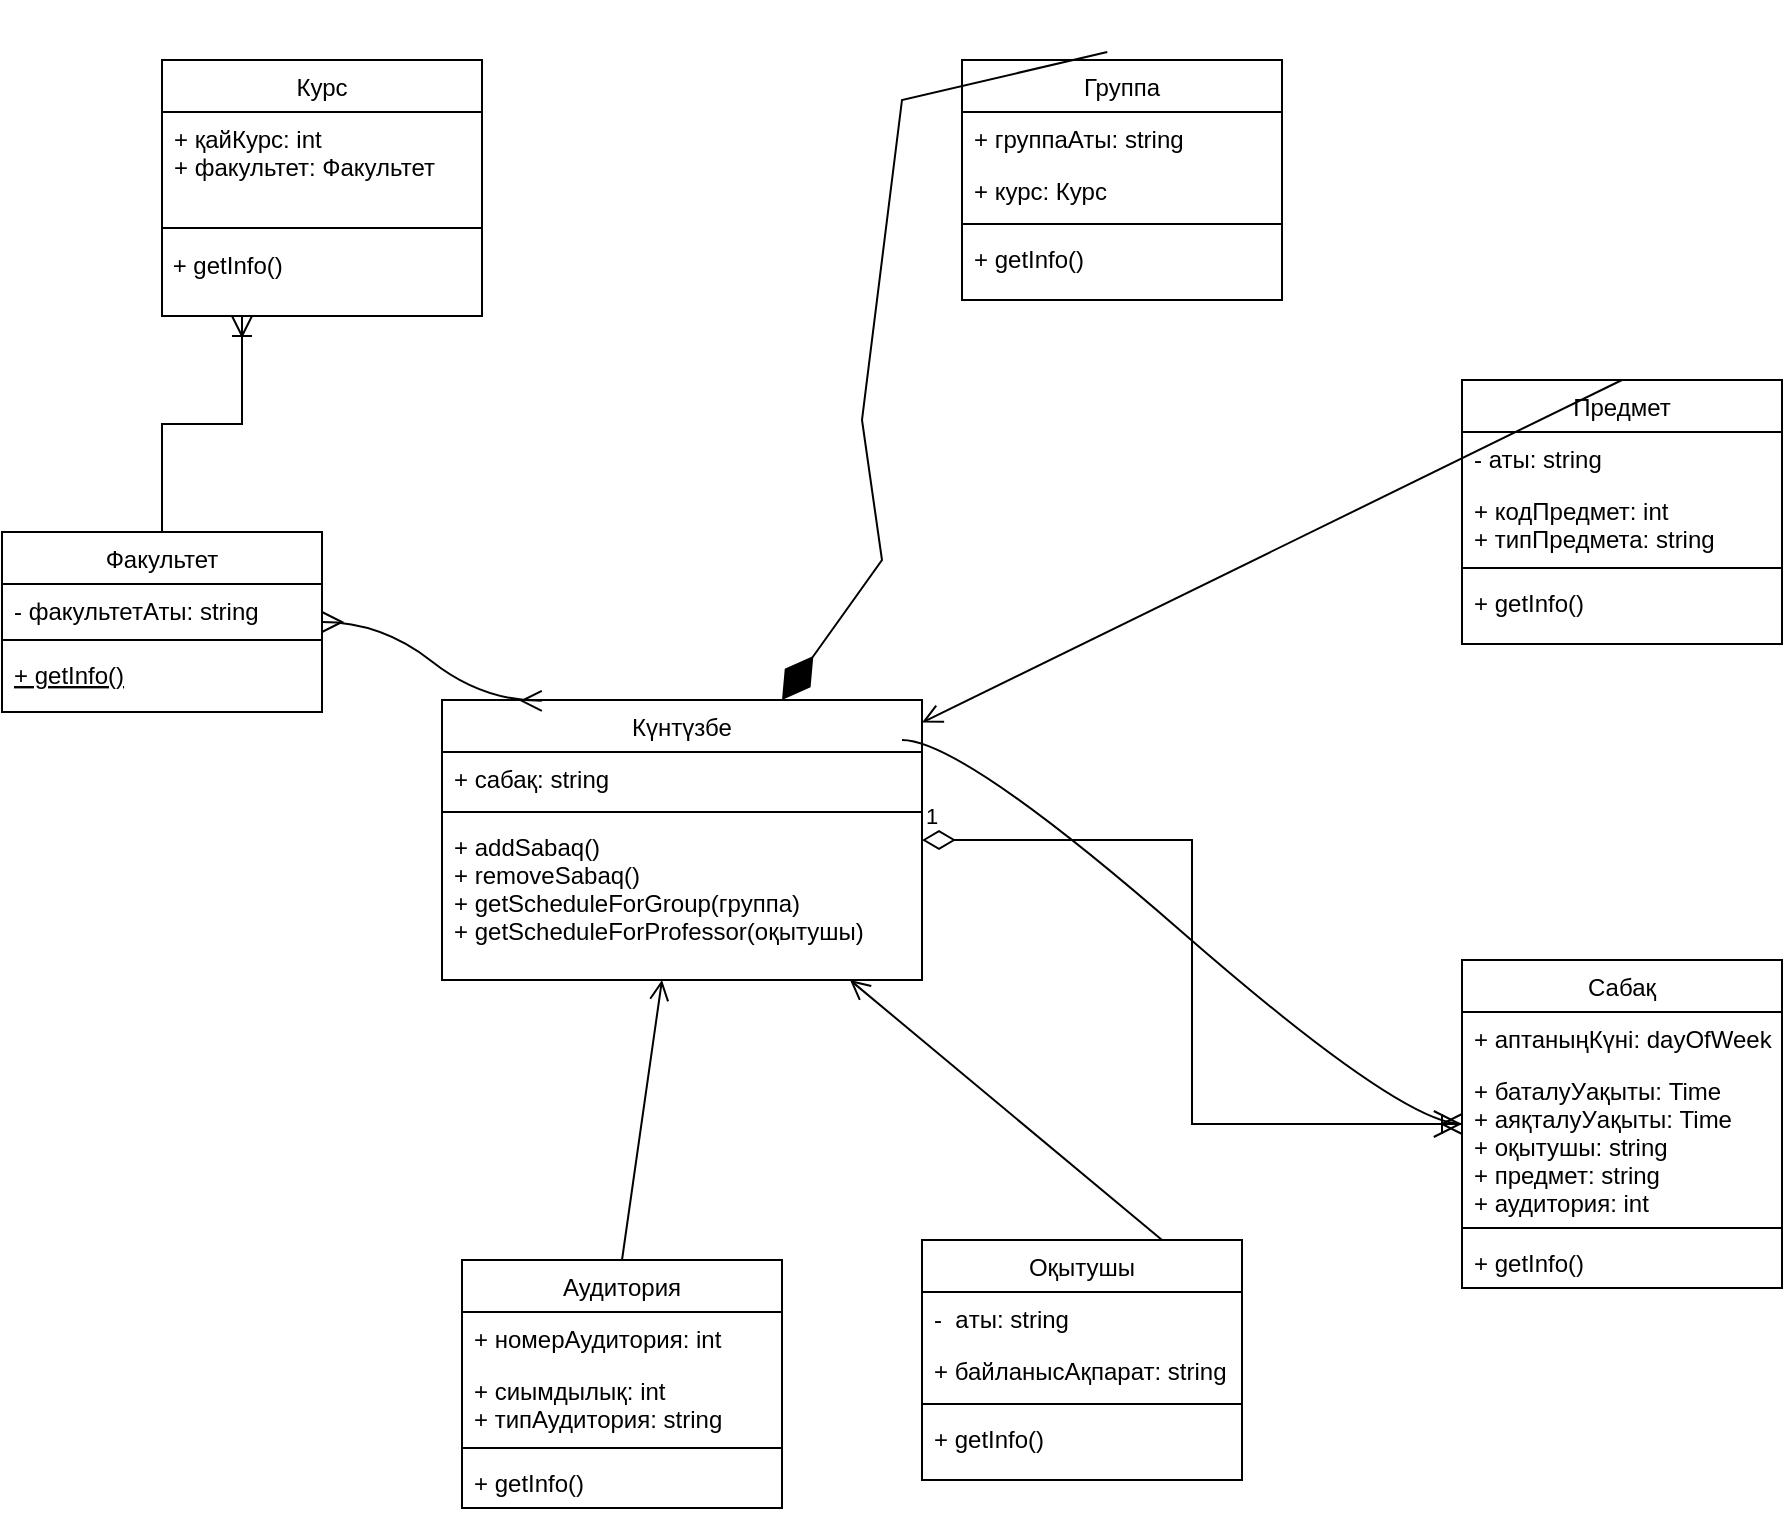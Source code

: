 <mxfile version="22.0.6" type="device" pages="4">
  <diagram id="C5RBs43oDa-KdzZeNtuy" name="Page-1">
    <mxGraphModel dx="1336" dy="2005" grid="1" gridSize="10" guides="1" tooltips="1" connect="1" arrows="1" fold="1" page="1" pageScale="1" pageWidth="827" pageHeight="1169" math="0" shadow="0">
      <root>
        <mxCell id="WIyWlLk6GJQsqaUBKTNV-0" />
        <mxCell id="WIyWlLk6GJQsqaUBKTNV-1" parent="WIyWlLk6GJQsqaUBKTNV-0" />
        <mxCell id="zkfFHV4jXpPFQw0GAbJ--6" value="Факультет" style="swimlane;fontStyle=0;align=center;verticalAlign=top;childLayout=stackLayout;horizontal=1;startSize=26;horizontalStack=0;resizeParent=1;resizeLast=0;collapsible=1;marginBottom=0;rounded=0;shadow=0;strokeWidth=1;" parent="WIyWlLk6GJQsqaUBKTNV-1" vertex="1">
          <mxGeometry x="730" y="-754" width="160" height="90" as="geometry">
            <mxRectangle x="130" y="380" width="160" height="26" as="alternateBounds" />
          </mxGeometry>
        </mxCell>
        <mxCell id="zkfFHV4jXpPFQw0GAbJ--7" value="- факультетАты: string" style="text;align=left;verticalAlign=top;spacingLeft=4;spacingRight=4;overflow=hidden;rotatable=0;points=[[0,0.5],[1,0.5]];portConstraint=eastwest;" parent="zkfFHV4jXpPFQw0GAbJ--6" vertex="1">
          <mxGeometry y="26" width="160" height="24" as="geometry" />
        </mxCell>
        <mxCell id="zkfFHV4jXpPFQw0GAbJ--9" value="" style="line;html=1;strokeWidth=1;align=left;verticalAlign=middle;spacingTop=-1;spacingLeft=3;spacingRight=3;rotatable=0;labelPosition=right;points=[];portConstraint=eastwest;" parent="zkfFHV4jXpPFQw0GAbJ--6" vertex="1">
          <mxGeometry y="50" width="160" height="8" as="geometry" />
        </mxCell>
        <mxCell id="zkfFHV4jXpPFQw0GAbJ--10" value="+ getInfo()" style="text;align=left;verticalAlign=top;spacingLeft=4;spacingRight=4;overflow=hidden;rotatable=0;points=[[0,0.5],[1,0.5]];portConstraint=eastwest;fontStyle=4" parent="zkfFHV4jXpPFQw0GAbJ--6" vertex="1">
          <mxGeometry y="58" width="160" height="26" as="geometry" />
        </mxCell>
        <mxCell id="zkfFHV4jXpPFQw0GAbJ--17" value="Группа" style="swimlane;fontStyle=0;align=center;verticalAlign=top;childLayout=stackLayout;horizontal=1;startSize=26;horizontalStack=0;resizeParent=1;resizeLast=0;collapsible=1;marginBottom=0;rounded=0;shadow=0;strokeWidth=1;" parent="WIyWlLk6GJQsqaUBKTNV-1" vertex="1">
          <mxGeometry x="1210" y="-990" width="160" height="120" as="geometry">
            <mxRectangle x="550" y="140" width="160" height="26" as="alternateBounds" />
          </mxGeometry>
        </mxCell>
        <mxCell id="zkfFHV4jXpPFQw0GAbJ--18" value="+ группаАты: string" style="text;align=left;verticalAlign=top;spacingLeft=4;spacingRight=4;overflow=hidden;rotatable=0;points=[[0,0.5],[1,0.5]];portConstraint=eastwest;" parent="zkfFHV4jXpPFQw0GAbJ--17" vertex="1">
          <mxGeometry y="26" width="160" height="26" as="geometry" />
        </mxCell>
        <mxCell id="zkfFHV4jXpPFQw0GAbJ--19" value="+ курс: Курс" style="text;align=left;verticalAlign=top;spacingLeft=4;spacingRight=4;overflow=hidden;rotatable=0;points=[[0,0.5],[1,0.5]];portConstraint=eastwest;rounded=0;shadow=0;html=0;" parent="zkfFHV4jXpPFQw0GAbJ--17" vertex="1">
          <mxGeometry y="52" width="160" height="26" as="geometry" />
        </mxCell>
        <mxCell id="zkfFHV4jXpPFQw0GAbJ--23" value="" style="line;html=1;strokeWidth=1;align=left;verticalAlign=middle;spacingTop=-1;spacingLeft=3;spacingRight=3;rotatable=0;labelPosition=right;points=[];portConstraint=eastwest;" parent="zkfFHV4jXpPFQw0GAbJ--17" vertex="1">
          <mxGeometry y="78" width="160" height="8" as="geometry" />
        </mxCell>
        <mxCell id="zkfFHV4jXpPFQw0GAbJ--24" value="+ getInfo()" style="text;align=left;verticalAlign=top;spacingLeft=4;spacingRight=4;overflow=hidden;rotatable=0;points=[[0,0.5],[1,0.5]];portConstraint=eastwest;" parent="zkfFHV4jXpPFQw0GAbJ--17" vertex="1">
          <mxGeometry y="86" width="160" height="26" as="geometry" />
        </mxCell>
        <mxCell id="zkfFHV4jXpPFQw0GAbJ--13" value="Курс" style="swimlane;fontStyle=0;align=center;verticalAlign=top;childLayout=stackLayout;horizontal=1;startSize=26;horizontalStack=0;resizeParent=1;resizeLast=0;collapsible=1;marginBottom=0;rounded=0;shadow=0;strokeWidth=1;" parent="WIyWlLk6GJQsqaUBKTNV-1" vertex="1">
          <mxGeometry x="810" y="-990" width="160" height="128" as="geometry">
            <mxRectangle x="340" y="380" width="170" height="26" as="alternateBounds" />
          </mxGeometry>
        </mxCell>
        <mxCell id="zkfFHV4jXpPFQw0GAbJ--14" value="+ қайКурс: int&#xa;+ факультет: Факультет" style="text;align=left;verticalAlign=top;spacingLeft=4;spacingRight=4;overflow=hidden;rotatable=0;points=[[0,0.5],[1,0.5]];portConstraint=eastwest;" parent="zkfFHV4jXpPFQw0GAbJ--13" vertex="1">
          <mxGeometry y="26" width="160" height="54" as="geometry" />
        </mxCell>
        <mxCell id="zkfFHV4jXpPFQw0GAbJ--15" value="" style="line;html=1;strokeWidth=1;align=left;verticalAlign=middle;spacingTop=-1;spacingLeft=3;spacingRight=3;rotatable=0;labelPosition=right;points=[];portConstraint=eastwest;" parent="zkfFHV4jXpPFQw0GAbJ--13" vertex="1">
          <mxGeometry y="80" width="160" height="8" as="geometry" />
        </mxCell>
        <mxCell id="Zcjb1IEpvq5azSqW7EjE-2" value="&amp;nbsp;+ getInfo()" style="text;html=1;align=left;verticalAlign=middle;resizable=0;points=[];autosize=1;strokeColor=none;fillColor=none;" parent="zkfFHV4jXpPFQw0GAbJ--13" vertex="1">
          <mxGeometry y="88" width="160" height="30" as="geometry" />
        </mxCell>
        <mxCell id="Zcjb1IEpvq5azSqW7EjE-4" value="Оқытушы" style="swimlane;fontStyle=0;align=center;verticalAlign=top;childLayout=stackLayout;horizontal=1;startSize=26;horizontalStack=0;resizeParent=1;resizeLast=0;collapsible=1;marginBottom=0;rounded=0;shadow=0;strokeWidth=1;" parent="WIyWlLk6GJQsqaUBKTNV-1" vertex="1">
          <mxGeometry x="1190" y="-400" width="160" height="120" as="geometry">
            <mxRectangle x="550" y="140" width="160" height="26" as="alternateBounds" />
          </mxGeometry>
        </mxCell>
        <mxCell id="Zcjb1IEpvq5azSqW7EjE-5" value="-  aты: string" style="text;align=left;verticalAlign=top;spacingLeft=4;spacingRight=4;overflow=hidden;rotatable=0;points=[[0,0.5],[1,0.5]];portConstraint=eastwest;" parent="Zcjb1IEpvq5azSqW7EjE-4" vertex="1">
          <mxGeometry y="26" width="160" height="26" as="geometry" />
        </mxCell>
        <mxCell id="Zcjb1IEpvq5azSqW7EjE-6" value="+ байланысАқпарат: string" style="text;align=left;verticalAlign=top;spacingLeft=4;spacingRight=4;overflow=hidden;rotatable=0;points=[[0,0.5],[1,0.5]];portConstraint=eastwest;rounded=0;shadow=0;html=0;" parent="Zcjb1IEpvq5azSqW7EjE-4" vertex="1">
          <mxGeometry y="52" width="160" height="26" as="geometry" />
        </mxCell>
        <mxCell id="Zcjb1IEpvq5azSqW7EjE-7" value="" style="line;html=1;strokeWidth=1;align=left;verticalAlign=middle;spacingTop=-1;spacingLeft=3;spacingRight=3;rotatable=0;labelPosition=right;points=[];portConstraint=eastwest;" parent="Zcjb1IEpvq5azSqW7EjE-4" vertex="1">
          <mxGeometry y="78" width="160" height="8" as="geometry" />
        </mxCell>
        <mxCell id="Zcjb1IEpvq5azSqW7EjE-8" value="+ getInfo()" style="text;align=left;verticalAlign=top;spacingLeft=4;spacingRight=4;overflow=hidden;rotatable=0;points=[[0,0.5],[1,0.5]];portConstraint=eastwest;" parent="Zcjb1IEpvq5azSqW7EjE-4" vertex="1">
          <mxGeometry y="86" width="160" height="26" as="geometry" />
        </mxCell>
        <mxCell id="Zcjb1IEpvq5azSqW7EjE-9" value="Предмет" style="swimlane;fontStyle=0;align=center;verticalAlign=top;childLayout=stackLayout;horizontal=1;startSize=26;horizontalStack=0;resizeParent=1;resizeLast=0;collapsible=1;marginBottom=0;rounded=0;shadow=0;strokeWidth=1;" parent="WIyWlLk6GJQsqaUBKTNV-1" vertex="1">
          <mxGeometry x="1460" y="-830" width="160" height="132" as="geometry">
            <mxRectangle x="550" y="140" width="160" height="26" as="alternateBounds" />
          </mxGeometry>
        </mxCell>
        <mxCell id="Zcjb1IEpvq5azSqW7EjE-10" value="- аты: string" style="text;align=left;verticalAlign=top;spacingLeft=4;spacingRight=4;overflow=hidden;rotatable=0;points=[[0,0.5],[1,0.5]];portConstraint=eastwest;" parent="Zcjb1IEpvq5azSqW7EjE-9" vertex="1">
          <mxGeometry y="26" width="160" height="26" as="geometry" />
        </mxCell>
        <mxCell id="Zcjb1IEpvq5azSqW7EjE-11" value="+ кодПредмет: int&#xa;+ типПредмета: string" style="text;align=left;verticalAlign=top;spacingLeft=4;spacingRight=4;overflow=hidden;rotatable=0;points=[[0,0.5],[1,0.5]];portConstraint=eastwest;rounded=0;shadow=0;html=0;" parent="Zcjb1IEpvq5azSqW7EjE-9" vertex="1">
          <mxGeometry y="52" width="160" height="38" as="geometry" />
        </mxCell>
        <mxCell id="Zcjb1IEpvq5azSqW7EjE-12" value="" style="line;html=1;strokeWidth=1;align=left;verticalAlign=middle;spacingTop=-1;spacingLeft=3;spacingRight=3;rotatable=0;labelPosition=right;points=[];portConstraint=eastwest;" parent="Zcjb1IEpvq5azSqW7EjE-9" vertex="1">
          <mxGeometry y="90" width="160" height="8" as="geometry" />
        </mxCell>
        <mxCell id="Zcjb1IEpvq5azSqW7EjE-13" value="+ getInfo()" style="text;align=left;verticalAlign=top;spacingLeft=4;spacingRight=4;overflow=hidden;rotatable=0;points=[[0,0.5],[1,0.5]];portConstraint=eastwest;" parent="Zcjb1IEpvq5azSqW7EjE-9" vertex="1">
          <mxGeometry y="98" width="160" height="34" as="geometry" />
        </mxCell>
        <mxCell id="Zcjb1IEpvq5azSqW7EjE-14" value="Сабақ" style="swimlane;fontStyle=0;align=center;verticalAlign=top;childLayout=stackLayout;horizontal=1;startSize=26;horizontalStack=0;resizeParent=1;resizeLast=0;collapsible=1;marginBottom=0;rounded=0;shadow=0;strokeWidth=1;" parent="WIyWlLk6GJQsqaUBKTNV-1" vertex="1">
          <mxGeometry x="1460" y="-540" width="160" height="164" as="geometry">
            <mxRectangle x="550" y="140" width="160" height="26" as="alternateBounds" />
          </mxGeometry>
        </mxCell>
        <mxCell id="Zcjb1IEpvq5azSqW7EjE-15" value="+ аптаныңКүні: dayOfWeek" style="text;align=left;verticalAlign=top;spacingLeft=4;spacingRight=4;overflow=hidden;rotatable=0;points=[[0,0.5],[1,0.5]];portConstraint=eastwest;" parent="Zcjb1IEpvq5azSqW7EjE-14" vertex="1">
          <mxGeometry y="26" width="160" height="26" as="geometry" />
        </mxCell>
        <mxCell id="Zcjb1IEpvq5azSqW7EjE-16" value="+ баталуУақыты: Time&#xa;+ аяқталуУақыты: Time&#xa;+ оқытушы: string&#xa;+ предмет: string&#xa;+ аудитория: int" style="text;align=left;verticalAlign=top;spacingLeft=4;spacingRight=4;overflow=hidden;rotatable=0;points=[[0,0.5],[1,0.5]];portConstraint=eastwest;rounded=0;shadow=0;html=0;" parent="Zcjb1IEpvq5azSqW7EjE-14" vertex="1">
          <mxGeometry y="52" width="160" height="78" as="geometry" />
        </mxCell>
        <mxCell id="Zcjb1IEpvq5azSqW7EjE-17" value="" style="line;html=1;strokeWidth=1;align=left;verticalAlign=middle;spacingTop=-1;spacingLeft=3;spacingRight=3;rotatable=0;labelPosition=right;points=[];portConstraint=eastwest;" parent="Zcjb1IEpvq5azSqW7EjE-14" vertex="1">
          <mxGeometry y="130" width="160" height="8" as="geometry" />
        </mxCell>
        <mxCell id="Zcjb1IEpvq5azSqW7EjE-18" value="+ getInfo()" style="text;align=left;verticalAlign=top;spacingLeft=4;spacingRight=4;overflow=hidden;rotatable=0;points=[[0,0.5],[1,0.5]];portConstraint=eastwest;" parent="Zcjb1IEpvq5azSqW7EjE-14" vertex="1">
          <mxGeometry y="138" width="160" height="26" as="geometry" />
        </mxCell>
        <mxCell id="Zcjb1IEpvq5azSqW7EjE-19" value="Аудитория" style="swimlane;fontStyle=0;align=center;verticalAlign=top;childLayout=stackLayout;horizontal=1;startSize=26;horizontalStack=0;resizeParent=1;resizeLast=0;collapsible=1;marginBottom=0;rounded=0;shadow=0;strokeWidth=1;" parent="WIyWlLk6GJQsqaUBKTNV-1" vertex="1">
          <mxGeometry x="960" y="-390" width="160" height="124" as="geometry">
            <mxRectangle x="550" y="140" width="160" height="26" as="alternateBounds" />
          </mxGeometry>
        </mxCell>
        <mxCell id="Zcjb1IEpvq5azSqW7EjE-20" value="+ номерАудитория: int" style="text;align=left;verticalAlign=top;spacingLeft=4;spacingRight=4;overflow=hidden;rotatable=0;points=[[0,0.5],[1,0.5]];portConstraint=eastwest;" parent="Zcjb1IEpvq5azSqW7EjE-19" vertex="1">
          <mxGeometry y="26" width="160" height="26" as="geometry" />
        </mxCell>
        <mxCell id="Zcjb1IEpvq5azSqW7EjE-21" value="+ сиымдылық: int&#xa;+ типАудитория: string" style="text;align=left;verticalAlign=top;spacingLeft=4;spacingRight=4;overflow=hidden;rotatable=0;points=[[0,0.5],[1,0.5]];portConstraint=eastwest;rounded=0;shadow=0;html=0;" parent="Zcjb1IEpvq5azSqW7EjE-19" vertex="1">
          <mxGeometry y="52" width="160" height="38" as="geometry" />
        </mxCell>
        <mxCell id="Zcjb1IEpvq5azSqW7EjE-22" value="" style="line;html=1;strokeWidth=1;align=left;verticalAlign=middle;spacingTop=-1;spacingLeft=3;spacingRight=3;rotatable=0;labelPosition=right;points=[];portConstraint=eastwest;" parent="Zcjb1IEpvq5azSqW7EjE-19" vertex="1">
          <mxGeometry y="90" width="160" height="8" as="geometry" />
        </mxCell>
        <mxCell id="Zcjb1IEpvq5azSqW7EjE-23" value="+ getInfo()" style="text;align=left;verticalAlign=top;spacingLeft=4;spacingRight=4;overflow=hidden;rotatable=0;points=[[0,0.5],[1,0.5]];portConstraint=eastwest;" parent="Zcjb1IEpvq5azSqW7EjE-19" vertex="1">
          <mxGeometry y="98" width="160" height="26" as="geometry" />
        </mxCell>
        <mxCell id="Zcjb1IEpvq5azSqW7EjE-25" value="Күнтүзбе" style="swimlane;fontStyle=0;align=center;verticalAlign=top;childLayout=stackLayout;horizontal=1;startSize=26;horizontalStack=0;resizeParent=1;resizeLast=0;collapsible=1;marginBottom=0;rounded=0;shadow=0;strokeWidth=1;" parent="WIyWlLk6GJQsqaUBKTNV-1" vertex="1">
          <mxGeometry x="950" y="-670" width="240" height="140" as="geometry">
            <mxRectangle x="550" y="140" width="160" height="26" as="alternateBounds" />
          </mxGeometry>
        </mxCell>
        <mxCell id="Zcjb1IEpvq5azSqW7EjE-26" value="+ сабақ: string" style="text;align=left;verticalAlign=top;spacingLeft=4;spacingRight=4;overflow=hidden;rotatable=0;points=[[0,0.5],[1,0.5]];portConstraint=eastwest;" parent="Zcjb1IEpvq5azSqW7EjE-25" vertex="1">
          <mxGeometry y="26" width="240" height="26" as="geometry" />
        </mxCell>
        <mxCell id="Zcjb1IEpvq5azSqW7EjE-28" value="" style="line;html=1;strokeWidth=1;align=left;verticalAlign=middle;spacingTop=-1;spacingLeft=3;spacingRight=3;rotatable=0;labelPosition=right;points=[];portConstraint=eastwest;" parent="Zcjb1IEpvq5azSqW7EjE-25" vertex="1">
          <mxGeometry y="52" width="240" height="8" as="geometry" />
        </mxCell>
        <mxCell id="Zcjb1IEpvq5azSqW7EjE-29" value="+ addSabaq()&#xa;+ removeSabaq()&#xa;+ getScheduleForGroup(группа)&#xa;+ getScheduleForProfessor(оқытушы)" style="text;align=left;verticalAlign=top;spacingLeft=4;spacingRight=4;overflow=hidden;rotatable=0;points=[[0,0.5],[1,0.5]];portConstraint=eastwest;" parent="Zcjb1IEpvq5azSqW7EjE-25" vertex="1">
          <mxGeometry y="60" width="240" height="80" as="geometry" />
        </mxCell>
        <mxCell id="Zcjb1IEpvq5azSqW7EjE-37" value="" style="endArrow=diamondThin;endFill=1;endSize=24;html=1;rounded=0;exitX=0.454;exitY=-0.033;exitDx=0;exitDy=0;exitPerimeter=0;" parent="WIyWlLk6GJQsqaUBKTNV-1" source="zkfFHV4jXpPFQw0GAbJ--17" target="Zcjb1IEpvq5azSqW7EjE-25" edge="1">
          <mxGeometry width="160" relative="1" as="geometry">
            <mxPoint x="200" y="-300" as="sourcePoint" />
            <mxPoint x="1140" y="-670" as="targetPoint" />
            <Array as="points">
              <mxPoint x="1180" y="-970" />
              <mxPoint x="1160" y="-810" />
              <mxPoint x="1170" y="-740" />
            </Array>
          </mxGeometry>
        </mxCell>
        <mxCell id="Zcjb1IEpvq5azSqW7EjE-38" value="" style="endArrow=open;startArrow=none;endFill=0;startFill=0;endSize=8;html=1;verticalAlign=bottom;labelBackgroundColor=none;strokeWidth=1;rounded=0;exitX=0.5;exitY=0;exitDx=0;exitDy=0;" parent="WIyWlLk6GJQsqaUBKTNV-1" source="Zcjb1IEpvq5azSqW7EjE-9" target="Zcjb1IEpvq5azSqW7EjE-25" edge="1">
          <mxGeometry width="160" relative="1" as="geometry">
            <mxPoint x="240" y="-300" as="sourcePoint" />
            <mxPoint x="400" y="-300" as="targetPoint" />
          </mxGeometry>
        </mxCell>
        <mxCell id="Zcjb1IEpvq5azSqW7EjE-41" value="" style="endArrow=open;startArrow=none;endFill=0;startFill=0;endSize=8;html=1;verticalAlign=bottom;labelBackgroundColor=none;strokeWidth=1;rounded=0;exitX=0.75;exitY=0;exitDx=0;exitDy=0;" parent="WIyWlLk6GJQsqaUBKTNV-1" source="Zcjb1IEpvq5azSqW7EjE-4" target="Zcjb1IEpvq5azSqW7EjE-25" edge="1">
          <mxGeometry width="160" relative="1" as="geometry">
            <mxPoint x="750" y="-410" as="sourcePoint" />
            <mxPoint x="910" y="-410" as="targetPoint" />
          </mxGeometry>
        </mxCell>
        <mxCell id="Zcjb1IEpvq5azSqW7EjE-43" value="" style="endArrow=open;startArrow=none;endFill=0;startFill=0;endSize=8;html=1;verticalAlign=bottom;labelBackgroundColor=none;strokeWidth=1;rounded=0;exitX=0.5;exitY=0;exitDx=0;exitDy=0;" parent="WIyWlLk6GJQsqaUBKTNV-1" source="Zcjb1IEpvq5azSqW7EjE-19" target="Zcjb1IEpvq5azSqW7EjE-25" edge="1">
          <mxGeometry width="160" relative="1" as="geometry">
            <mxPoint x="520" y="-240" as="sourcePoint" />
            <mxPoint x="680" y="-240" as="targetPoint" />
          </mxGeometry>
        </mxCell>
        <mxCell id="Zcjb1IEpvq5azSqW7EjE-44" value="1" style="endArrow=open;html=1;endSize=12;startArrow=diamondThin;startSize=14;startFill=0;edgeStyle=orthogonalEdgeStyle;align=left;verticalAlign=bottom;rounded=0;" parent="WIyWlLk6GJQsqaUBKTNV-1" source="Zcjb1IEpvq5azSqW7EjE-25" target="Zcjb1IEpvq5azSqW7EjE-14" edge="1">
          <mxGeometry x="-1" y="3" relative="1" as="geometry">
            <mxPoint x="610" y="-300" as="sourcePoint" />
            <mxPoint x="770" y="-300" as="targetPoint" />
          </mxGeometry>
        </mxCell>
        <mxCell id="KO2WBuRvRPaHmvWx0vmr-32" value="" style="edgeStyle=entityRelationEdgeStyle;fontSize=12;html=1;endArrow=ERmany;startArrow=ERmany;rounded=0;startSize=8;endSize=8;curved=1;entryX=0.208;entryY=0.003;entryDx=0;entryDy=0;entryPerimeter=0;" edge="1" parent="WIyWlLk6GJQsqaUBKTNV-1" source="zkfFHV4jXpPFQw0GAbJ--6" target="Zcjb1IEpvq5azSqW7EjE-25">
          <mxGeometry width="100" height="100" relative="1" as="geometry">
            <mxPoint x="900" y="-580" as="sourcePoint" />
            <mxPoint x="1000" y="-680" as="targetPoint" />
            <Array as="points">
              <mxPoint x="990" y="-760" />
              <mxPoint x="980" y="-740" />
            </Array>
          </mxGeometry>
        </mxCell>
        <mxCell id="LlvPaRMhfQLNgJTP2mzq-1" value="" style="edgeStyle=orthogonalEdgeStyle;fontSize=12;html=1;endArrow=ERoneToMany;rounded=0;startSize=8;endSize=8;entryX=0.25;entryY=1;entryDx=0;entryDy=0;" edge="1" parent="WIyWlLk6GJQsqaUBKTNV-1" source="zkfFHV4jXpPFQw0GAbJ--6" target="zkfFHV4jXpPFQw0GAbJ--13">
          <mxGeometry width="100" height="100" relative="1" as="geometry">
            <mxPoint x="820" y="-762" as="sourcePoint" />
            <mxPoint x="920" y="-862" as="targetPoint" />
          </mxGeometry>
        </mxCell>
        <mxCell id="LlvPaRMhfQLNgJTP2mzq-2" style="edgeStyle=none;curved=1;rounded=0;orthogonalLoop=1;jettySize=auto;html=1;entryX=0.5;entryY=0;entryDx=0;entryDy=0;fontSize=12;startSize=8;endSize=8;" edge="1" parent="WIyWlLk6GJQsqaUBKTNV-1" source="zkfFHV4jXpPFQw0GAbJ--6" target="zkfFHV4jXpPFQw0GAbJ--6">
          <mxGeometry relative="1" as="geometry" />
        </mxCell>
        <mxCell id="LlvPaRMhfQLNgJTP2mzq-3" value="" style="edgeStyle=entityRelationEdgeStyle;fontSize=12;html=1;endArrow=ERoneToMany;rounded=0;startSize=8;endSize=8;curved=1;" edge="1" parent="WIyWlLk6GJQsqaUBKTNV-1" target="Zcjb1IEpvq5azSqW7EjE-14">
          <mxGeometry width="100" height="100" relative="1" as="geometry">
            <mxPoint x="1180" y="-650" as="sourcePoint" />
            <mxPoint x="1390" y="-740" as="targetPoint" />
          </mxGeometry>
        </mxCell>
      </root>
    </mxGraphModel>
  </diagram>
  <diagram id="y2z7YDWuzFzjpLpY2un9" name="Страница — 2">
    <mxGraphModel dx="1179" dy="738" grid="0" gridSize="10" guides="1" tooltips="1" connect="1" arrows="1" fold="1" page="0" pageScale="1" pageWidth="827" pageHeight="1169" math="0" shadow="0">
      <root>
        <mxCell id="0" />
        <mxCell id="1" parent="0" />
        <mxCell id="6OIiNHX5BKFDcytdzU2z-1" value="user" style="shape=umlActor;verticalLabelPosition=bottom;verticalAlign=top;html=1;outlineConnect=0;" vertex="1" parent="1">
          <mxGeometry x="250" y="17" width="30" height="60" as="geometry" />
        </mxCell>
        <mxCell id="6OIiNHX5BKFDcytdzU2z-2" value="Группа" style="shape=umlLifeline;perimeter=lifelinePerimeter;whiteSpace=wrap;html=1;container=1;dropTarget=0;collapsible=0;recursiveResize=0;outlineConnect=0;portConstraint=eastwest;newEdgeStyle={&quot;curved&quot;:0,&quot;rounded&quot;:0};" vertex="1" parent="1">
          <mxGeometry x="410" y="57" width="100" height="640" as="geometry" />
        </mxCell>
        <mxCell id="6OIiNHX5BKFDcytdzU2z-4" value="Таңдалған группамен күнтүзбе тағайындауға кірісу" style="html=1;verticalAlign=bottom;startArrow=none;endArrow=block;startSize=8;curved=0;rounded=0;startFill=0;" edge="1" parent="6OIiNHX5BKFDcytdzU2z-2" target="6OIiNHX5BKFDcytdzU2z-8">
          <mxGeometry relative="1" as="geometry">
            <mxPoint x="-140" y="155" as="sourcePoint" />
          </mxGeometry>
        </mxCell>
        <mxCell id="6OIiNHX5BKFDcytdzU2z-6" value="" style="shape=umlDestroy;whiteSpace=wrap;html=1;strokeWidth=3;targetShapes=umlLifeline;" vertex="1" parent="6OIiNHX5BKFDcytdzU2z-2">
          <mxGeometry x="35" y="610" width="30" height="30" as="geometry" />
        </mxCell>
        <mxCell id="6OIiNHX5BKFDcytdzU2z-7" value="" style="endArrow=none;dashed=1;html=1;rounded=0;" edge="1" parent="1" source="zb-nnVLui7GtdQKxjFu0-1">
          <mxGeometry width="50" height="50" relative="1" as="geometry">
            <mxPoint x="265" y="677" as="sourcePoint" />
            <mxPoint x="265" y="87" as="targetPoint" />
          </mxGeometry>
        </mxCell>
        <mxCell id="6OIiNHX5BKFDcytdzU2z-8" value="Күнтүзбе" style="shape=umlLifeline;perimeter=lifelinePerimeter;whiteSpace=wrap;html=1;container=1;dropTarget=0;collapsible=0;recursiveResize=0;outlineConnect=0;portConstraint=eastwest;newEdgeStyle={&quot;curved&quot;:0,&quot;rounded&quot;:0};size=30;" vertex="1" parent="1">
          <mxGeometry x="565" y="87" width="100" height="610" as="geometry" />
        </mxCell>
        <mxCell id="6OIiNHX5BKFDcytdzU2z-11" value="" style="shape=umlDestroy;whiteSpace=wrap;html=1;strokeWidth=3;targetShapes=umlLifeline;" vertex="1" parent="6OIiNHX5BKFDcytdzU2z-8">
          <mxGeometry x="35" y="580" width="30" height="30" as="geometry" />
        </mxCell>
        <mxCell id="6OIiNHX5BKFDcytdzU2z-12" value="Группа таңдайды расписания&lt;br&gt;&amp;nbsp;жасау үшін" style="html=1;verticalAlign=bottom;endArrow=block;curved=0;rounded=0;" edge="1" parent="1" target="6OIiNHX5BKFDcytdzU2z-2">
          <mxGeometry width="80" relative="1" as="geometry">
            <mxPoint x="270" y="167" as="sourcePoint" />
            <mxPoint x="350" y="167" as="targetPoint" />
          </mxGeometry>
        </mxCell>
        <mxCell id="6OIiNHX5BKFDcytdzU2z-19" value="Факультет" style="shape=umlLifeline;perimeter=lifelinePerimeter;whiteSpace=wrap;html=1;container=1;dropTarget=0;collapsible=0;recursiveResize=0;outlineConnect=0;portConstraint=eastwest;newEdgeStyle={&quot;curved&quot;:0,&quot;rounded&quot;:0};" vertex="1" parent="1">
          <mxGeometry x="710" y="114" width="100" height="583" as="geometry" />
        </mxCell>
        <mxCell id="6OIiNHX5BKFDcytdzU2z-22" value="" style="shape=umlDestroy;whiteSpace=wrap;html=1;strokeWidth=3;targetShapes=umlLifeline;" vertex="1" parent="6OIiNHX5BKFDcytdzU2z-19">
          <mxGeometry x="35" y="563" width="30" height="30" as="geometry" />
        </mxCell>
        <mxCell id="zb-nnVLui7GtdQKxjFu0-8" value="" style="html=1;points=[[0,0,0,0,5],[0,1,0,0,-5],[1,0,0,0,5],[1,1,0,0,-5]];perimeter=orthogonalPerimeter;outlineConnect=0;targetShapes=umlLifeline;portConstraint=eastwest;newEdgeStyle={&quot;curved&quot;:0,&quot;rounded&quot;:0};fontSize=16;" vertex="1" parent="6OIiNHX5BKFDcytdzU2z-19">
          <mxGeometry x="46" y="94" width="10" height="142" as="geometry" />
        </mxCell>
        <mxCell id="6OIiNHX5BKFDcytdzU2z-29" value="Курс" style="shape=umlLifeline;perimeter=lifelinePerimeter;whiteSpace=wrap;html=1;container=1;dropTarget=0;collapsible=0;recursiveResize=0;outlineConnect=0;portConstraint=eastwest;newEdgeStyle={&quot;curved&quot;:0,&quot;rounded&quot;:0};" vertex="1" parent="1">
          <mxGeometry x="849" y="147" width="100" height="555" as="geometry" />
        </mxCell>
        <mxCell id="6OIiNHX5BKFDcytdzU2z-30" value="" style="html=1;points=[[0,0,0,0,5],[0,1,0,0,-5],[1,0,0,0,5],[1,1,0,0,-5]];perimeter=orthogonalPerimeter;outlineConnect=0;targetShapes=umlLifeline;portConstraint=eastwest;newEdgeStyle={&quot;curved&quot;:0,&quot;rounded&quot;:0};" vertex="1" parent="6OIiNHX5BKFDcytdzU2z-29">
          <mxGeometry x="45" y="170" width="10" height="60" as="geometry" />
        </mxCell>
        <mxCell id="6OIiNHX5BKFDcytdzU2z-31" value="" style="shape=umlDestroy;whiteSpace=wrap;html=1;strokeWidth=3;targetShapes=umlLifeline;" vertex="1" parent="6OIiNHX5BKFDcytdzU2z-29">
          <mxGeometry x="35" y="525" width="30" height="30" as="geometry" />
        </mxCell>
        <mxCell id="6OIiNHX5BKFDcytdzU2z-44" value="" style="shape=umlDestroy;whiteSpace=wrap;html=1;strokeWidth=3;targetShapes=umlLifeline;" vertex="1" parent="1">
          <mxGeometry x="250" y="667" width="30" height="30" as="geometry" />
        </mxCell>
        <mxCell id="6OIiNHX5BKFDcytdzU2z-46" value="Предподаватель" style="shape=umlLifeline;perimeter=lifelinePerimeter;whiteSpace=wrap;html=1;container=1;dropTarget=0;collapsible=0;recursiveResize=0;outlineConnect=0;portConstraint=eastwest;newEdgeStyle={&quot;curved&quot;:0,&quot;rounded&quot;:0};" vertex="1" parent="1">
          <mxGeometry x="1004" y="141" width="100" height="568" as="geometry" />
        </mxCell>
        <mxCell id="6OIiNHX5BKFDcytdzU2z-47" value="" style="html=1;points=[[0,0,0,0,5],[0,1,0,0,-5],[1,0,0,0,5],[1,1,0,0,-5]];perimeter=orthogonalPerimeter;outlineConnect=0;targetShapes=umlLifeline;portConstraint=eastwest;newEdgeStyle={&quot;curved&quot;:0,&quot;rounded&quot;:0};" vertex="1" parent="6OIiNHX5BKFDcytdzU2z-46">
          <mxGeometry x="45" y="170" width="10" height="119" as="geometry" />
        </mxCell>
        <mxCell id="6OIiNHX5BKFDcytdzU2z-48" value="" style="shape=umlDestroy;whiteSpace=wrap;html=1;strokeWidth=3;targetShapes=umlLifeline;" vertex="1" parent="6OIiNHX5BKFDcytdzU2z-46">
          <mxGeometry x="37" y="538" width="30" height="30" as="geometry" />
        </mxCell>
        <mxCell id="6OIiNHX5BKFDcytdzU2z-50" value="" style="endArrow=classic;html=1;rounded=0;fontSize=12;startSize=8;endSize=8;curved=1;" edge="1" parent="1" target="zb-nnVLui7GtdQKxjFu0-8">
          <mxGeometry width="50" height="50" relative="1" as="geometry">
            <mxPoint x="616" y="248" as="sourcePoint" />
            <mxPoint x="761" y="248" as="targetPoint" />
            <Array as="points">
              <mxPoint x="672.5" y="248" />
            </Array>
          </mxGeometry>
        </mxCell>
        <mxCell id="6OIiNHX5BKFDcytdzU2z-51" value="&lt;font size=&quot;1&quot;&gt;Күнтүзбе таңдалған топқа &lt;br&gt;жататын&amp;nbsp;факультет &lt;br&gt;туралы ақпаратты сұрайды&lt;/font&gt;" style="text;html=1;align=center;verticalAlign=middle;resizable=0;points=[];autosize=1;strokeColor=none;fillColor=none;fontSize=16;" vertex="1" parent="1">
          <mxGeometry x="612" y="203" width="145" height="70" as="geometry" />
        </mxCell>
        <mxCell id="6OIiNHX5BKFDcytdzU2z-53" value="" style="endArrow=classic;html=1;rounded=0;fontSize=12;startSize=8;endSize=8;curved=1;" edge="1" parent="1" source="6OIiNHX5BKFDcytdzU2z-30" target="6OIiNHX5BKFDcytdzU2z-46">
          <mxGeometry width="50" height="50" relative="1" as="geometry">
            <mxPoint x="968" y="348" as="sourcePoint" />
            <mxPoint x="1018" y="298" as="targetPoint" />
          </mxGeometry>
        </mxCell>
        <mxCell id="6OIiNHX5BKFDcytdzU2z-54" value="&lt;font style=&quot;font-size: 10px;&quot;&gt;Курс осы топқа сабаққа &lt;br&gt;тағайындалған оқытушылардың &lt;br&gt;тізімін сұрайды.&lt;/font&gt;" style="text;html=1;align=center;verticalAlign=middle;resizable=0;points=[];autosize=1;strokeColor=none;fillColor=none;fontSize=16;" vertex="1" parent="1">
          <mxGeometry x="895" y="288" width="168" height="70" as="geometry" />
        </mxCell>
        <mxCell id="6OIiNHX5BKFDcytdzU2z-57" value="" style="endArrow=classic;html=1;rounded=0;fontSize=12;startSize=8;endSize=8;curved=1;" edge="1" parent="1" source="6OIiNHX5BKFDcytdzU2z-19" target="6OIiNHX5BKFDcytdzU2z-29">
          <mxGeometry width="50" height="50" relative="1" as="geometry">
            <mxPoint x="1071" y="348" as="sourcePoint" />
            <mxPoint x="1121" y="298" as="targetPoint" />
            <Array as="points">
              <mxPoint x="835" y="281" />
            </Array>
          </mxGeometry>
        </mxCell>
        <mxCell id="6OIiNHX5BKFDcytdzU2z-58" value="&lt;font style=&quot;font-size: 10px;&quot;&gt;Факультет таңдалған топқа&lt;br&gt;&amp;nbsp;қатысты Курс&lt;br&gt;&amp;nbsp;туралы ақпарат сұрайды.&lt;/font&gt;" style="text;html=1;align=center;verticalAlign=middle;resizable=0;points=[];autosize=1;strokeColor=none;fillColor=none;fontSize=16;" vertex="1" parent="1">
          <mxGeometry x="764" y="233" width="143" height="70" as="geometry" />
        </mxCell>
        <mxCell id="6OIiNHX5BKFDcytdzU2z-61" value="" style="endArrow=classic;html=1;rounded=0;fontSize=12;startSize=8;endSize=8;curved=1;" edge="1" parent="1" source="6OIiNHX5BKFDcytdzU2z-46" target="6OIiNHX5BKFDcytdzU2z-8">
          <mxGeometry width="50" height="50" relative="1" as="geometry">
            <mxPoint x="655" y="401" as="sourcePoint" />
            <mxPoint x="705" y="351" as="targetPoint" />
          </mxGeometry>
        </mxCell>
        <mxCell id="WlU1ra2HLkwbehb19JgR-1" value="&lt;font style=&quot;font-size: 13px;&quot;&gt;сабақ дайындау&lt;/font&gt;" style="text;html=1;align=center;verticalAlign=middle;resizable=0;points=[];autosize=1;strokeColor=none;fillColor=none;fontSize=16;" vertex="1" parent="1">
          <mxGeometry x="764" y="390" width="115" height="31" as="geometry" />
        </mxCell>
        <mxCell id="WlU1ra2HLkwbehb19JgR-2" value="" style="endArrow=classic;html=1;rounded=0;fontSize=12;startSize=8;endSize=8;curved=1;" edge="1" parent="1" source="6OIiNHX5BKFDcytdzU2z-8">
          <mxGeometry width="50" height="50" relative="1" as="geometry">
            <mxPoint x="610" y="390" as="sourcePoint" />
            <mxPoint x="265" y="499" as="targetPoint" />
          </mxGeometry>
        </mxCell>
        <mxCell id="WlU1ra2HLkwbehb19JgR-3" value="&lt;font style=&quot;font-size: 12px;&quot;&gt;Кесте құру туралы ескерту&lt;/font&gt;" style="text;html=1;align=center;verticalAlign=middle;resizable=0;points=[];autosize=1;strokeColor=none;fillColor=none;fontSize=16;" vertex="1" parent="1">
          <mxGeometry x="268" y="474" width="167" height="31" as="geometry" />
        </mxCell>
        <mxCell id="WlU1ra2HLkwbehb19JgR-5" value="Студент" style="shape=umlActor;verticalLabelPosition=bottom;verticalAlign=top;html=1;outlineConnect=0;" vertex="1" parent="1">
          <mxGeometry x="1201" y="124" width="30" height="60" as="geometry" />
        </mxCell>
        <mxCell id="WlU1ra2HLkwbehb19JgR-6" value="" style="endArrow=none;dashed=1;html=1;rounded=0;" edge="1" parent="1" source="WlU1ra2HLkwbehb19JgR-7">
          <mxGeometry width="50" height="50" relative="1" as="geometry">
            <mxPoint x="1215.62" y="755" as="sourcePoint" />
            <mxPoint x="1215.62" y="165" as="targetPoint" />
          </mxGeometry>
        </mxCell>
        <mxCell id="WlU1ra2HLkwbehb19JgR-7" value="" style="shape=umlDestroy;whiteSpace=wrap;html=1;strokeWidth=3;targetShapes=umlLifeline;" vertex="1" parent="1">
          <mxGeometry x="1198" y="670" width="30" height="30" as="geometry" />
        </mxCell>
        <mxCell id="WlU1ra2HLkwbehb19JgR-9" value="" style="endArrow=classic;html=1;rounded=0;fontSize=12;startSize=8;endSize=8;curved=1;" edge="1" parent="1" source="6OIiNHX5BKFDcytdzU2z-8">
          <mxGeometry width="50" height="50" relative="1" as="geometry">
            <mxPoint x="587" y="321" as="sourcePoint" />
            <mxPoint x="1214" y="561" as="targetPoint" />
          </mxGeometry>
        </mxCell>
        <mxCell id="WlU1ra2HLkwbehb19JgR-10" value="Студенке күнтүзбесін көрсету" style="text;html=1;align=center;verticalAlign=middle;resizable=0;points=[];autosize=1;strokeColor=none;fillColor=none;fontSize=16;" vertex="1" parent="1">
          <mxGeometry x="814" y="536" width="238" height="31" as="geometry" />
        </mxCell>
        <mxCell id="zb-nnVLui7GtdQKxjFu0-2" value="" style="endArrow=none;dashed=1;html=1;rounded=0;" edge="1" parent="1" target="zb-nnVLui7GtdQKxjFu0-1">
          <mxGeometry width="50" height="50" relative="1" as="geometry">
            <mxPoint x="265" y="677" as="sourcePoint" />
            <mxPoint x="265" y="87" as="targetPoint" />
          </mxGeometry>
        </mxCell>
        <mxCell id="zb-nnVLui7GtdQKxjFu0-1" value="" style="html=1;points=[[0,0,0,0,5],[0,1,0,0,-5],[1,0,0,0,5],[1,1,0,0,-5]];perimeter=orthogonalPerimeter;outlineConnect=0;targetShapes=umlLifeline;portConstraint=eastwest;newEdgeStyle={&quot;curved&quot;:0,&quot;rounded&quot;:0};" vertex="1" parent="1">
          <mxGeometry x="258" y="492" width="10" height="60" as="geometry" />
        </mxCell>
        <mxCell id="zb-nnVLui7GtdQKxjFu0-3" value="" style="endArrow=block;dashed=1;endFill=0;endSize=12;html=1;rounded=0;fontSize=12;curved=1;" edge="1" parent="1" target="6OIiNHX5BKFDcytdzU2z-8">
          <mxGeometry width="160" relative="1" as="geometry">
            <mxPoint x="271.5" y="546" as="sourcePoint" />
            <mxPoint x="431.5" y="546" as="targetPoint" />
          </mxGeometry>
        </mxCell>
        <mxCell id="zb-nnVLui7GtdQKxjFu0-4" value="кесте құрылды" style="text;html=1;align=center;verticalAlign=middle;resizable=0;points=[];autosize=1;strokeColor=none;fillColor=none;fontSize=16;" vertex="1" parent="1">
          <mxGeometry x="342" y="524" width="128" height="31" as="geometry" />
        </mxCell>
        <mxCell id="zb-nnVLui7GtdQKxjFu0-9" value="return" style="html=1;verticalAlign=bottom;endArrow=open;dashed=1;endSize=8;curved=0;rounded=0;fontSize=12;" edge="1" parent="1" target="zb-nnVLui7GtdQKxjFu0-8">
          <mxGeometry relative="1" as="geometry">
            <mxPoint x="879" y="334" as="sourcePoint" />
            <mxPoint x="799" y="334" as="targetPoint" />
          </mxGeometry>
        </mxCell>
      </root>
    </mxGraphModel>
  </diagram>
  <diagram id="M2n5rE6sCKnP2_KrAQoC" name="Страница — 3">
    <mxGraphModel dx="1031" dy="2096" grid="0" gridSize="10" guides="1" tooltips="1" connect="1" arrows="1" fold="1" page="0" pageScale="1" pageWidth="827" pageHeight="1169" math="0" shadow="0">
      <root>
        <mxCell id="0" />
        <mxCell id="1" parent="0" />
        <mxCell id="6wMjkWaFzAlZGDyhzci7-6" value="Факультет" style="swimlane;fontStyle=0;align=center;verticalAlign=top;childLayout=stackLayout;horizontal=1;startSize=26;horizontalStack=0;resizeParent=1;resizeLast=0;collapsible=1;marginBottom=0;rounded=0;shadow=0;strokeWidth=1;" vertex="1" parent="1">
          <mxGeometry x="682" y="-693" width="160" height="90" as="geometry">
            <mxRectangle x="130" y="380" width="160" height="26" as="alternateBounds" />
          </mxGeometry>
        </mxCell>
        <mxCell id="6wMjkWaFzAlZGDyhzci7-7" value="- факультетАты: string" style="text;align=left;verticalAlign=top;spacingLeft=4;spacingRight=4;overflow=hidden;rotatable=0;points=[[0,0.5],[1,0.5]];portConstraint=eastwest;" vertex="1" parent="6wMjkWaFzAlZGDyhzci7-6">
          <mxGeometry y="26" width="160" height="24" as="geometry" />
        </mxCell>
        <mxCell id="6wMjkWaFzAlZGDyhzci7-8" value="" style="line;html=1;strokeWidth=1;align=left;verticalAlign=middle;spacingTop=-1;spacingLeft=3;spacingRight=3;rotatable=0;labelPosition=right;points=[];portConstraint=eastwest;" vertex="1" parent="6wMjkWaFzAlZGDyhzci7-6">
          <mxGeometry y="50" width="160" height="8" as="geometry" />
        </mxCell>
        <mxCell id="6wMjkWaFzAlZGDyhzci7-9" value="+ getInfo()" style="text;align=left;verticalAlign=top;spacingLeft=4;spacingRight=4;overflow=hidden;rotatable=0;points=[[0,0.5],[1,0.5]];portConstraint=eastwest;fontStyle=4" vertex="1" parent="6wMjkWaFzAlZGDyhzci7-6">
          <mxGeometry y="58" width="160" height="26" as="geometry" />
        </mxCell>
        <mxCell id="6wMjkWaFzAlZGDyhzci7-10" value="Группа" style="swimlane;fontStyle=0;align=center;verticalAlign=top;childLayout=stackLayout;horizontal=1;startSize=26;horizontalStack=0;resizeParent=1;resizeLast=0;collapsible=1;marginBottom=0;rounded=0;shadow=0;strokeWidth=1;" vertex="1" parent="1">
          <mxGeometry x="1071" y="-982" width="160" height="159" as="geometry">
            <mxRectangle x="550" y="140" width="160" height="26" as="alternateBounds" />
          </mxGeometry>
        </mxCell>
        <mxCell id="6wMjkWaFzAlZGDyhzci7-11" value="+ группаАты: string&#xa;+ студент: Студент" style="text;align=left;verticalAlign=top;spacingLeft=4;spacingRight=4;overflow=hidden;rotatable=0;points=[[0,0.5],[1,0.5]];portConstraint=eastwest;" vertex="1" parent="6wMjkWaFzAlZGDyhzci7-10">
          <mxGeometry y="26" width="160" height="65" as="geometry" />
        </mxCell>
        <mxCell id="6wMjkWaFzAlZGDyhzci7-12" value="+ курс: int" style="text;align=left;verticalAlign=top;spacingLeft=4;spacingRight=4;overflow=hidden;rotatable=0;points=[[0,0.5],[1,0.5]];portConstraint=eastwest;rounded=0;shadow=0;html=0;" vertex="1" parent="6wMjkWaFzAlZGDyhzci7-10">
          <mxGeometry y="91" width="160" height="26" as="geometry" />
        </mxCell>
        <mxCell id="6wMjkWaFzAlZGDyhzci7-13" value="" style="line;html=1;strokeWidth=1;align=left;verticalAlign=middle;spacingTop=-1;spacingLeft=3;spacingRight=3;rotatable=0;labelPosition=right;points=[];portConstraint=eastwest;" vertex="1" parent="6wMjkWaFzAlZGDyhzci7-10">
          <mxGeometry y="117" width="160" height="8" as="geometry" />
        </mxCell>
        <mxCell id="njYsGgC5-lJhkeMZJwV1-1" value="" style="line;html=1;strokeWidth=1;align=left;verticalAlign=middle;spacingTop=-1;spacingLeft=3;spacingRight=3;rotatable=0;labelPosition=right;points=[];portConstraint=eastwest;" vertex="1" parent="6wMjkWaFzAlZGDyhzci7-10">
          <mxGeometry y="125" width="160" height="8" as="geometry" />
        </mxCell>
        <mxCell id="6wMjkWaFzAlZGDyhzci7-14" value="+ getInfo()" style="text;align=left;verticalAlign=top;spacingLeft=4;spacingRight=4;overflow=hidden;rotatable=0;points=[[0,0.5],[1,0.5]];portConstraint=eastwest;" vertex="1" parent="6wMjkWaFzAlZGDyhzci7-10">
          <mxGeometry y="133" width="160" height="26" as="geometry" />
        </mxCell>
        <mxCell id="6wMjkWaFzAlZGDyhzci7-15" value="Курс" style="swimlane;fontStyle=0;align=center;verticalAlign=top;childLayout=stackLayout;horizontal=1;startSize=26;horizontalStack=0;resizeParent=1;resizeLast=0;collapsible=1;marginBottom=0;rounded=0;shadow=0;strokeWidth=1;" vertex="1" parent="1">
          <mxGeometry x="810" y="-990" width="160" height="128" as="geometry">
            <mxRectangle x="340" y="380" width="170" height="26" as="alternateBounds" />
          </mxGeometry>
        </mxCell>
        <mxCell id="6wMjkWaFzAlZGDyhzci7-16" value="+ қайКурс: int&#xa;+ факультет: string" style="text;align=left;verticalAlign=top;spacingLeft=4;spacingRight=4;overflow=hidden;rotatable=0;points=[[0,0.5],[1,0.5]];portConstraint=eastwest;" vertex="1" parent="6wMjkWaFzAlZGDyhzci7-15">
          <mxGeometry y="26" width="160" height="54" as="geometry" />
        </mxCell>
        <mxCell id="6wMjkWaFzAlZGDyhzci7-17" value="" style="line;html=1;strokeWidth=1;align=left;verticalAlign=middle;spacingTop=-1;spacingLeft=3;spacingRight=3;rotatable=0;labelPosition=right;points=[];portConstraint=eastwest;" vertex="1" parent="6wMjkWaFzAlZGDyhzci7-15">
          <mxGeometry y="80" width="160" height="8" as="geometry" />
        </mxCell>
        <mxCell id="6wMjkWaFzAlZGDyhzci7-18" value="&amp;nbsp;+ getInfo()" style="text;html=1;align=left;verticalAlign=middle;resizable=0;points=[];autosize=1;strokeColor=none;fillColor=none;" vertex="1" parent="6wMjkWaFzAlZGDyhzci7-15">
          <mxGeometry y="88" width="160" height="30" as="geometry" />
        </mxCell>
        <mxCell id="6wMjkWaFzAlZGDyhzci7-19" value="Оқытушы" style="swimlane;fontStyle=0;align=center;verticalAlign=top;childLayout=stackLayout;horizontal=1;startSize=26;horizontalStack=0;resizeParent=1;resizeLast=0;collapsible=1;marginBottom=0;rounded=0;shadow=0;strokeWidth=1;" vertex="1" parent="1">
          <mxGeometry x="781" y="-351" width="160" height="171" as="geometry">
            <mxRectangle x="550" y="140" width="160" height="26" as="alternateBounds" />
          </mxGeometry>
        </mxCell>
        <mxCell id="6wMjkWaFzAlZGDyhzci7-20" value="-  aты: string&#xa;- Логин :  string&#xa;-  Пароль :hash &#xa;+ баға:Баға" style="text;align=left;verticalAlign=top;spacingLeft=4;spacingRight=4;overflow=hidden;rotatable=0;points=[[0,0.5],[1,0.5]];portConstraint=eastwest;" vertex="1" parent="6wMjkWaFzAlZGDyhzci7-19">
          <mxGeometry y="26" width="160" height="74" as="geometry" />
        </mxCell>
        <mxCell id="6wMjkWaFzAlZGDyhzci7-21" value="+ байланысАқпарат: string&#xa;+ должность: string" style="text;align=left;verticalAlign=top;spacingLeft=4;spacingRight=4;overflow=hidden;rotatable=0;points=[[0,0.5],[1,0.5]];portConstraint=eastwest;rounded=0;shadow=0;html=0;" vertex="1" parent="6wMjkWaFzAlZGDyhzci7-19">
          <mxGeometry y="100" width="160" height="37" as="geometry" />
        </mxCell>
        <mxCell id="6wMjkWaFzAlZGDyhzci7-22" value="" style="line;html=1;strokeWidth=1;align=left;verticalAlign=middle;spacingTop=-1;spacingLeft=3;spacingRight=3;rotatable=0;labelPosition=right;points=[];portConstraint=eastwest;" vertex="1" parent="6wMjkWaFzAlZGDyhzci7-19">
          <mxGeometry y="137" width="160" height="8" as="geometry" />
        </mxCell>
        <mxCell id="6wMjkWaFzAlZGDyhzci7-23" value="+ getInfo()" style="text;align=left;verticalAlign=top;spacingLeft=4;spacingRight=4;overflow=hidden;rotatable=0;points=[[0,0.5],[1,0.5]];portConstraint=eastwest;" vertex="1" parent="6wMjkWaFzAlZGDyhzci7-19">
          <mxGeometry y="145" width="160" height="26" as="geometry" />
        </mxCell>
        <mxCell id="6wMjkWaFzAlZGDyhzci7-24" value="Предмет" style="swimlane;fontStyle=0;align=center;verticalAlign=top;childLayout=stackLayout;horizontal=1;startSize=26;horizontalStack=0;resizeParent=1;resizeLast=0;collapsible=1;marginBottom=0;rounded=0;shadow=0;strokeWidth=1;" vertex="1" parent="1">
          <mxGeometry x="1405" y="-881" width="160" height="169" as="geometry">
            <mxRectangle x="550" y="140" width="160" height="26" as="alternateBounds" />
          </mxGeometry>
        </mxCell>
        <mxCell id="6wMjkWaFzAlZGDyhzci7-25" value="- аты: string&#xa;+студент: Студент&#xa;+ оқытушы: Оқытушы" style="text;align=left;verticalAlign=top;spacingLeft=4;spacingRight=4;overflow=hidden;rotatable=0;points=[[0,0.5],[1,0.5]];portConstraint=eastwest;" vertex="1" parent="6wMjkWaFzAlZGDyhzci7-24">
          <mxGeometry y="26" width="160" height="63" as="geometry" />
        </mxCell>
        <mxCell id="6wMjkWaFzAlZGDyhzci7-26" value="+ кодПредмет: int&#xa;+ типПредмета: string" style="text;align=left;verticalAlign=top;spacingLeft=4;spacingRight=4;overflow=hidden;rotatable=0;points=[[0,0.5],[1,0.5]];portConstraint=eastwest;rounded=0;shadow=0;html=0;" vertex="1" parent="6wMjkWaFzAlZGDyhzci7-24">
          <mxGeometry y="89" width="160" height="38" as="geometry" />
        </mxCell>
        <mxCell id="6wMjkWaFzAlZGDyhzci7-27" value="" style="line;html=1;strokeWidth=1;align=left;verticalAlign=middle;spacingTop=-1;spacingLeft=3;spacingRight=3;rotatable=0;labelPosition=right;points=[];portConstraint=eastwest;" vertex="1" parent="6wMjkWaFzAlZGDyhzci7-24">
          <mxGeometry y="127" width="160" height="8" as="geometry" />
        </mxCell>
        <mxCell id="6wMjkWaFzAlZGDyhzci7-28" value="+ getInfo()" style="text;align=left;verticalAlign=top;spacingLeft=4;spacingRight=4;overflow=hidden;rotatable=0;points=[[0,0.5],[1,0.5]];portConstraint=eastwest;" vertex="1" parent="6wMjkWaFzAlZGDyhzci7-24">
          <mxGeometry y="135" width="160" height="34" as="geometry" />
        </mxCell>
        <mxCell id="6wMjkWaFzAlZGDyhzci7-39" value="Күнтүзбе" style="swimlane;fontStyle=0;align=center;verticalAlign=top;childLayout=stackLayout;horizontal=1;startSize=26;horizontalStack=0;resizeParent=1;resizeLast=0;collapsible=1;marginBottom=0;rounded=0;shadow=0;strokeWidth=1;" vertex="1" parent="1">
          <mxGeometry x="950" y="-670" width="240" height="237" as="geometry">
            <mxRectangle x="550" y="140" width="160" height="26" as="alternateBounds" />
          </mxGeometry>
        </mxCell>
        <mxCell id="6wMjkWaFzAlZGDyhzci7-40" value="+ аптаныңКүні: dayOfWeek&#xa;+ баталуУақыты: Time&#xa;+ аяқталуУақыты: Time&#xa;+ оқытушы: Оқытушы&#xa;+ cеместр: int&#xa;+ предмет: Предмет&#xa;+ аудитория: int" style="text;align=left;verticalAlign=top;spacingLeft=4;spacingRight=4;overflow=hidden;rotatable=0;points=[[0,0.5],[1,0.5]];portConstraint=eastwest;" vertex="1" parent="6wMjkWaFzAlZGDyhzci7-39">
          <mxGeometry y="26" width="240" height="123" as="geometry" />
        </mxCell>
        <mxCell id="6wMjkWaFzAlZGDyhzci7-41" value="" style="line;html=1;strokeWidth=1;align=left;verticalAlign=middle;spacingTop=-1;spacingLeft=3;spacingRight=3;rotatable=0;labelPosition=right;points=[];portConstraint=eastwest;" vertex="1" parent="6wMjkWaFzAlZGDyhzci7-39">
          <mxGeometry y="149" width="240" height="8" as="geometry" />
        </mxCell>
        <mxCell id="6wMjkWaFzAlZGDyhzci7-42" value="+ addSabaq()&#xa;+ removeSabaq()&#xa;+ getScheduleForGroup(группа)&#xa;+ getScheduleForProfessor(оқытушы)" style="text;align=left;verticalAlign=top;spacingLeft=4;spacingRight=4;overflow=hidden;rotatable=0;points=[[0,0.5],[1,0.5]];portConstraint=eastwest;" vertex="1" parent="6wMjkWaFzAlZGDyhzci7-39">
          <mxGeometry y="157" width="240" height="80" as="geometry" />
        </mxCell>
        <mxCell id="njYsGgC5-lJhkeMZJwV1-2" value="Студент" style="swimlane;fontStyle=0;align=center;verticalAlign=top;childLayout=stackLayout;horizontal=1;startSize=26;horizontalStack=0;resizeParent=1;resizeLast=0;collapsible=1;marginBottom=0;rounded=0;shadow=0;strokeWidth=1;" vertex="1" parent="1">
          <mxGeometry x="1470" y="-670" width="160" height="266" as="geometry">
            <mxRectangle x="550" y="140" width="160" height="26" as="alternateBounds" />
          </mxGeometry>
        </mxCell>
        <mxCell id="njYsGgC5-lJhkeMZJwV1-3" value="Id:long &#xa;Факультет:Факультет  &#xa;Курс:int&#xa; Специализация:string &#xa;Расписание:Расписание&#xa; Логин :  string&#xa; Пароль :hash &#xa; Имя :string  &#xa;Дата рождения : Time.Date&#xa; Пол:Гендеры" style="text;align=left;verticalAlign=top;spacingLeft=4;spacingRight=4;overflow=hidden;rotatable=0;points=[[0,0.5],[1,0.5]];portConstraint=eastwest;" vertex="1" parent="njYsGgC5-lJhkeMZJwV1-2">
          <mxGeometry y="26" width="160" height="175" as="geometry" />
        </mxCell>
        <mxCell id="njYsGgC5-lJhkeMZJwV1-5" value="" style="line;html=1;strokeWidth=1;align=left;verticalAlign=middle;spacingTop=-1;spacingLeft=3;spacingRight=3;rotatable=0;labelPosition=right;points=[];portConstraint=eastwest;" vertex="1" parent="njYsGgC5-lJhkeMZJwV1-2">
          <mxGeometry y="201" width="160" height="8" as="geometry" />
        </mxCell>
        <mxCell id="njYsGgC5-lJhkeMZJwV1-6" value="+ getInfo()" style="text;align=left;verticalAlign=top;spacingLeft=4;spacingRight=4;overflow=hidden;rotatable=0;points=[[0,0.5],[1,0.5]];portConstraint=eastwest;" vertex="1" parent="njYsGgC5-lJhkeMZJwV1-2">
          <mxGeometry y="209" width="160" height="26" as="geometry" />
        </mxCell>
        <mxCell id="njYsGgC5-lJhkeMZJwV1-7" value="Тапсырма" style="swimlane;fontStyle=0;align=center;verticalAlign=top;childLayout=stackLayout;horizontal=1;startSize=26;horizontalStack=0;resizeParent=1;resizeLast=0;collapsible=1;marginBottom=0;rounded=0;shadow=0;strokeWidth=1;" vertex="1" parent="1">
          <mxGeometry x="1310" y="-1066" width="160" height="120" as="geometry">
            <mxRectangle x="550" y="140" width="160" height="26" as="alternateBounds" />
          </mxGeometry>
        </mxCell>
        <mxCell id="njYsGgC5-lJhkeMZJwV1-8" value="-  предмет: string" style="text;align=left;verticalAlign=top;spacingLeft=4;spacingRight=4;overflow=hidden;rotatable=0;points=[[0,0.5],[1,0.5]];portConstraint=eastwest;" vertex="1" parent="njYsGgC5-lJhkeMZJwV1-7">
          <mxGeometry y="26" width="160" height="26" as="geometry" />
        </mxCell>
        <mxCell id="njYsGgC5-lJhkeMZJwV1-9" value="+ тақырып: string" style="text;align=left;verticalAlign=top;spacingLeft=4;spacingRight=4;overflow=hidden;rotatable=0;points=[[0,0.5],[1,0.5]];portConstraint=eastwest;rounded=0;shadow=0;html=0;" vertex="1" parent="njYsGgC5-lJhkeMZJwV1-7">
          <mxGeometry y="52" width="160" height="26" as="geometry" />
        </mxCell>
        <mxCell id="njYsGgC5-lJhkeMZJwV1-10" value="" style="line;html=1;strokeWidth=1;align=left;verticalAlign=middle;spacingTop=-1;spacingLeft=3;spacingRight=3;rotatable=0;labelPosition=right;points=[];portConstraint=eastwest;" vertex="1" parent="njYsGgC5-lJhkeMZJwV1-7">
          <mxGeometry y="78" width="160" height="8" as="geometry" />
        </mxCell>
        <mxCell id="njYsGgC5-lJhkeMZJwV1-11" value="+ getInfo()" style="text;align=left;verticalAlign=top;spacingLeft=4;spacingRight=4;overflow=hidden;rotatable=0;points=[[0,0.5],[1,0.5]];portConstraint=eastwest;" vertex="1" parent="njYsGgC5-lJhkeMZJwV1-7">
          <mxGeometry y="86" width="160" height="26" as="geometry" />
        </mxCell>
        <mxCell id="njYsGgC5-lJhkeMZJwV1-17" value="Баға" style="swimlane;fontStyle=0;align=center;verticalAlign=top;childLayout=stackLayout;horizontal=1;startSize=26;horizontalStack=0;resizeParent=1;resizeLast=0;collapsible=1;marginBottom=0;rounded=0;shadow=0;strokeWidth=1;" vertex="1" parent="1">
          <mxGeometry x="1250" y="-551" width="160" height="152" as="geometry">
            <mxRectangle x="550" y="140" width="160" height="26" as="alternateBounds" />
          </mxGeometry>
        </mxCell>
        <mxCell id="njYsGgC5-lJhkeMZJwV1-18" value="Id:long &#xa;&#xa; Преподаватель: Преподаватель &#xa;Оценка : double &#xa;Время оценки : Date.Time" style="text;align=left;verticalAlign=top;spacingLeft=4;spacingRight=4;overflow=hidden;rotatable=0;points=[[0,0.5],[1,0.5]];portConstraint=eastwest;" vertex="1" parent="njYsGgC5-lJhkeMZJwV1-17">
          <mxGeometry y="26" width="160" height="92" as="geometry" />
        </mxCell>
        <mxCell id="njYsGgC5-lJhkeMZJwV1-19" value="" style="line;html=1;strokeWidth=1;align=left;verticalAlign=middle;spacingTop=-1;spacingLeft=3;spacingRight=3;rotatable=0;labelPosition=right;points=[];portConstraint=eastwest;" vertex="1" parent="njYsGgC5-lJhkeMZJwV1-17">
          <mxGeometry y="118" width="160" height="8" as="geometry" />
        </mxCell>
        <mxCell id="njYsGgC5-lJhkeMZJwV1-20" value="+ getInfo()" style="text;align=left;verticalAlign=top;spacingLeft=4;spacingRight=4;overflow=hidden;rotatable=0;points=[[0,0.5],[1,0.5]];portConstraint=eastwest;" vertex="1" parent="njYsGgC5-lJhkeMZJwV1-17">
          <mxGeometry y="126" width="160" height="26" as="geometry" />
        </mxCell>
        <mxCell id="njYsGgC5-lJhkeMZJwV1-23" value="" style="edgeStyle=orthogonalEdgeStyle;fontSize=12;html=1;endArrow=ERoneToMany;rounded=0;startSize=8;endSize=8;" edge="1" parent="1" source="njYsGgC5-lJhkeMZJwV1-2" target="njYsGgC5-lJhkeMZJwV1-17">
          <mxGeometry width="100" height="100" relative="1" as="geometry">
            <mxPoint x="1125" y="-550" as="sourcePoint" />
            <mxPoint x="1225" y="-650" as="targetPoint" />
            <Array as="points">
              <mxPoint x="1431" y="-537" />
              <mxPoint x="1431" y="-322" />
            </Array>
          </mxGeometry>
        </mxCell>
        <mxCell id="njYsGgC5-lJhkeMZJwV1-24" value="" style="edgeStyle=orthogonalEdgeStyle;fontSize=12;html=1;endArrow=ERoneToMany;rounded=0;startSize=8;endSize=8;entryX=0.25;entryY=0;entryDx=0;entryDy=0;" edge="1" parent="1" source="6wMjkWaFzAlZGDyhzci7-19" target="njYsGgC5-lJhkeMZJwV1-17">
          <mxGeometry width="100" height="100" relative="1" as="geometry">
            <mxPoint x="1165" y="-515" as="sourcePoint" />
            <mxPoint x="1265" y="-615" as="targetPoint" />
          </mxGeometry>
        </mxCell>
        <mxCell id="njYsGgC5-lJhkeMZJwV1-25" value="" style="edgeStyle=orthogonalEdgeStyle;fontSize=12;html=1;endArrow=ERoneToMany;rounded=0;startSize=8;endSize=8;" edge="1" parent="1" source="6wMjkWaFzAlZGDyhzci7-6" target="6wMjkWaFzAlZGDyhzci7-15">
          <mxGeometry width="100" height="100" relative="1" as="geometry">
            <mxPoint x="645" y="-727" as="sourcePoint" />
            <mxPoint x="773.0" y="-1005" as="targetPoint" />
            <Array as="points">
              <mxPoint x="762" y="-777" />
              <mxPoint x="843" y="-777" />
            </Array>
          </mxGeometry>
        </mxCell>
        <mxCell id="njYsGgC5-lJhkeMZJwV1-26" value="" style="edgeStyle=entityRelationEdgeStyle;fontSize=12;html=1;endArrow=ERoneToMany;rounded=0;startSize=8;endSize=8;curved=1;" edge="1" parent="1" source="6wMjkWaFzAlZGDyhzci7-15" target="6wMjkWaFzAlZGDyhzci7-10">
          <mxGeometry width="100" height="100" relative="1" as="geometry">
            <mxPoint x="1165" y="-660" as="sourcePoint" />
            <mxPoint x="1265" y="-760" as="targetPoint" />
          </mxGeometry>
        </mxCell>
        <mxCell id="njYsGgC5-lJhkeMZJwV1-27" value="" style="edgeStyle=orthogonalEdgeStyle;fontSize=12;html=1;endArrow=ERoneToMany;rounded=0;startSize=8;endSize=8;exitX=0.25;exitY=0;exitDx=0;exitDy=0;" edge="1" parent="1" source="6wMjkWaFzAlZGDyhzci7-24" target="njYsGgC5-lJhkeMZJwV1-7">
          <mxGeometry width="100" height="100" relative="1" as="geometry">
            <mxPoint x="1165" y="-660" as="sourcePoint" />
            <mxPoint x="1265" y="-760" as="targetPoint" />
            <Array as="points">
              <mxPoint x="1584" y="-881" />
              <mxPoint x="1584" y="-902" />
              <mxPoint x="1431" y="-902" />
            </Array>
          </mxGeometry>
        </mxCell>
        <mxCell id="njYsGgC5-lJhkeMZJwV1-28" value="" style="edgeStyle=orthogonalEdgeStyle;fontSize=12;html=1;endArrow=ERoneToMany;rounded=0;startSize=8;endSize=8;entryX=0.05;entryY=-0.003;entryDx=0;entryDy=0;entryPerimeter=0;" edge="1" parent="1" source="6wMjkWaFzAlZGDyhzci7-11" target="njYsGgC5-lJhkeMZJwV1-3">
          <mxGeometry width="100" height="100" relative="1" as="geometry">
            <mxPoint x="1363" y="-595" as="sourcePoint" />
            <mxPoint x="1463" y="-695" as="targetPoint" />
            <Array as="points">
              <mxPoint x="1785" y="-907" />
              <mxPoint x="1785" y="-644" />
            </Array>
          </mxGeometry>
        </mxCell>
        <mxCell id="njYsGgC5-lJhkeMZJwV1-29" value="" style="edgeStyle=orthogonalEdgeStyle;fontSize=12;html=1;endArrow=ERoneToMany;rounded=0;startSize=8;endSize=8;entryX=0;entryY=0.5;entryDx=0;entryDy=0;" edge="1" parent="1" source="6wMjkWaFzAlZGDyhzci7-19" target="6wMjkWaFzAlZGDyhzci7-25">
          <mxGeometry width="100" height="100" relative="1" as="geometry">
            <mxPoint x="1165" y="-576" as="sourcePoint" />
            <mxPoint x="1265" y="-676" as="targetPoint" />
          </mxGeometry>
        </mxCell>
        <mxCell id="njYsGgC5-lJhkeMZJwV1-30" value="" style="edgeStyle=orthogonalEdgeStyle;fontSize=12;html=1;endArrow=ERoneToMany;rounded=0;startSize=8;endSize=8;entryX=0.856;entryY=-0.008;entryDx=0;entryDy=0;entryPerimeter=0;" edge="1" parent="1" source="njYsGgC5-lJhkeMZJwV1-2" target="6wMjkWaFzAlZGDyhzci7-25">
          <mxGeometry width="100" height="100" relative="1" as="geometry">
            <mxPoint x="1643" y="-706" as="sourcePoint" />
            <mxPoint x="1743" y="-806" as="targetPoint" />
            <Array as="points">
              <mxPoint x="1678" y="-537" />
              <mxPoint x="1678" y="-731" />
              <mxPoint x="1675" y="-731" />
              <mxPoint x="1675" y="-865" />
              <mxPoint x="1542" y="-865" />
            </Array>
          </mxGeometry>
        </mxCell>
        <mxCell id="njYsGgC5-lJhkeMZJwV1-31" value="" style="edgeStyle=entityRelationEdgeStyle;fontSize=12;html=1;endArrow=ERoneToMany;rounded=0;startSize=8;endSize=8;curved=1;exitX=0.662;exitY=0.001;exitDx=0;exitDy=0;exitPerimeter=0;entryX=0;entryY=0.068;entryDx=0;entryDy=0;entryPerimeter=0;" edge="1" parent="1" source="6wMjkWaFzAlZGDyhzci7-19" target="6wMjkWaFzAlZGDyhzci7-39">
          <mxGeometry width="100" height="100" relative="1" as="geometry">
            <mxPoint x="1145" y="-516" as="sourcePoint" />
            <mxPoint x="1245" y="-616" as="targetPoint" />
          </mxGeometry>
        </mxCell>
        <mxCell id="njYsGgC5-lJhkeMZJwV1-32" value="" style="edgeStyle=orthogonalEdgeStyle;fontSize=12;html=1;endArrow=ERoneToMany;rounded=0;startSize=8;endSize=8;exitX=0.25;exitY=0;exitDx=0;exitDy=0;" edge="1" parent="1" source="njYsGgC5-lJhkeMZJwV1-2" target="6wMjkWaFzAlZGDyhzci7-39">
          <mxGeometry width="100" height="100" relative="1" as="geometry">
            <mxPoint x="1145" y="-516" as="sourcePoint" />
            <mxPoint x="1245" y="-616" as="targetPoint" />
          </mxGeometry>
        </mxCell>
      </root>
    </mxGraphModel>
  </diagram>
  <diagram id="PD9Ak4vmQEefD1LfUJZ4" name="Страница — 4">
    <mxGraphModel dx="1002" dy="627" grid="0" gridSize="10" guides="1" tooltips="1" connect="1" arrows="1" fold="1" page="0" pageScale="1" pageWidth="827" pageHeight="1169" math="0" shadow="0">
      <root>
        <mxCell id="0" />
        <mxCell id="1" parent="0" />
        <mxCell id="XT_ym_dtQc9jTgWYztYs-1" value="Оқытушы" style="shape=umlActor;verticalLabelPosition=bottom;verticalAlign=top;html=1;outlineConnect=0;" vertex="1" parent="1">
          <mxGeometry x="50" y="221" width="30" height="60" as="geometry" />
        </mxCell>
        <mxCell id="XT_ym_dtQc9jTgWYztYs-7" value="" style="endArrow=none;dashed=1;html=1;rounded=0;" edge="1" parent="1" source="-KDTrGsx5jtOCLtt3Pqs-9">
          <mxGeometry width="50" height="50" relative="1" as="geometry">
            <mxPoint x="65" y="881" as="sourcePoint" />
            <mxPoint x="65" y="291" as="targetPoint" />
          </mxGeometry>
        </mxCell>
        <mxCell id="XT_ym_dtQc9jTgWYztYs-8" value="Пән" style="shape=umlLifeline;perimeter=lifelinePerimeter;whiteSpace=wrap;html=1;container=1;dropTarget=0;collapsible=0;recursiveResize=0;outlineConnect=0;portConstraint=eastwest;newEdgeStyle={&quot;curved&quot;:0,&quot;rounded&quot;:0};size=30;" vertex="1" parent="1">
          <mxGeometry x="216" y="291" width="100" height="610" as="geometry" />
        </mxCell>
        <mxCell id="XT_ym_dtQc9jTgWYztYs-11" value="" style="shape=umlDestroy;whiteSpace=wrap;html=1;strokeWidth=3;targetShapes=umlLifeline;" vertex="1" parent="XT_ym_dtQc9jTgWYztYs-8">
          <mxGeometry x="35" y="580" width="30" height="30" as="geometry" />
        </mxCell>
        <mxCell id="XT_ym_dtQc9jTgWYztYs-12" value="" style="html=1;verticalAlign=bottom;endArrow=block;curved=0;rounded=0;" edge="1" parent="1" target="XT_ym_dtQc9jTgWYztYs-8">
          <mxGeometry width="80" relative="1" as="geometry">
            <mxPoint x="61" y="371" as="sourcePoint" />
            <mxPoint x="259.5" y="371" as="targetPoint" />
          </mxGeometry>
        </mxCell>
        <mxCell id="XT_ym_dtQc9jTgWYztYs-14" value="Студент тандаймыз" style="html=1;verticalAlign=bottom;endArrow=block;curved=0;rounded=0;" edge="1" parent="1">
          <mxGeometry relative="1" as="geometry">
            <mxPoint x="65" y="421" as="sourcePoint" />
            <mxPoint x="440" y="419" as="targetPoint" />
          </mxGeometry>
        </mxCell>
        <mxCell id="XT_ym_dtQc9jTgWYztYs-19" value="Тапсырма" style="shape=umlLifeline;perimeter=lifelinePerimeter;whiteSpace=wrap;html=1;container=1;dropTarget=0;collapsible=0;recursiveResize=0;outlineConnect=0;portConstraint=eastwest;newEdgeStyle={&quot;curved&quot;:0,&quot;rounded&quot;:0};" vertex="1" parent="1">
          <mxGeometry x="573" y="318" width="100" height="583" as="geometry" />
        </mxCell>
        <mxCell id="XT_ym_dtQc9jTgWYztYs-20" value="" style="html=1;points=[[0,0,0,0,5],[0,1,0,0,-5],[1,0,0,0,5],[1,1,0,0,-5]];perimeter=orthogonalPerimeter;outlineConnect=0;targetShapes=umlLifeline;portConstraint=eastwest;newEdgeStyle={&quot;curved&quot;:0,&quot;rounded&quot;:0};" vertex="1" parent="XT_ym_dtQc9jTgWYztYs-19">
          <mxGeometry x="45" y="92" width="10" height="267" as="geometry" />
        </mxCell>
        <mxCell id="XT_ym_dtQc9jTgWYztYs-22" value="" style="shape=umlDestroy;whiteSpace=wrap;html=1;strokeWidth=3;targetShapes=umlLifeline;" vertex="1" parent="XT_ym_dtQc9jTgWYztYs-19">
          <mxGeometry x="35" y="563" width="30" height="30" as="geometry" />
        </mxCell>
        <mxCell id="XT_ym_dtQc9jTgWYztYs-30" value="" style="shape=umlDestroy;whiteSpace=wrap;html=1;strokeWidth=3;targetShapes=umlLifeline;" vertex="1" parent="1">
          <mxGeometry x="425" y="874" width="30" height="30" as="geometry" />
        </mxCell>
        <mxCell id="XT_ym_dtQc9jTgWYztYs-43" value="" style="shape=umlDestroy;whiteSpace=wrap;html=1;strokeWidth=3;targetShapes=umlLifeline;" vertex="1" parent="1">
          <mxGeometry x="50" y="871" width="30" height="30" as="geometry" />
        </mxCell>
        <mxCell id="XT_ym_dtQc9jTgWYztYs-47" value="Студент" style="shape=umlActor;verticalLabelPosition=bottom;verticalAlign=top;html=1;outlineConnect=0;" vertex="1" parent="1">
          <mxGeometry x="425" y="249" width="30" height="60" as="geometry" />
        </mxCell>
        <mxCell id="XT_ym_dtQc9jTgWYztYs-48" value="" style="endArrow=none;dashed=1;html=1;rounded=0;" edge="1" parent="1">
          <mxGeometry width="50" height="50" relative="1" as="geometry">
            <mxPoint x="439.5" y="908" as="sourcePoint" />
            <mxPoint x="439.5" y="318" as="targetPoint" />
          </mxGeometry>
        </mxCell>
        <mxCell id="XT_ym_dtQc9jTgWYztYs-50" value="Баға" style="shape=umlLifeline;perimeter=lifelinePerimeter;whiteSpace=wrap;html=1;container=1;dropTarget=0;collapsible=0;recursiveResize=0;outlineConnect=0;portConstraint=eastwest;newEdgeStyle={&quot;curved&quot;:0,&quot;rounded&quot;:0};" vertex="1" parent="1">
          <mxGeometry x="688" y="364" width="100" height="583" as="geometry" />
        </mxCell>
        <mxCell id="XT_ym_dtQc9jTgWYztYs-51" value="" style="html=1;points=[[0,0,0,0,5],[0,1,0,0,-5],[1,0,0,0,5],[1,1,0,0,-5]];perimeter=orthogonalPerimeter;outlineConnect=0;targetShapes=umlLifeline;portConstraint=eastwest;newEdgeStyle={&quot;curved&quot;:0,&quot;rounded&quot;:0};" vertex="1" parent="XT_ym_dtQc9jTgWYztYs-50">
          <mxGeometry x="45" y="240" width="10" height="102" as="geometry" />
        </mxCell>
        <mxCell id="XT_ym_dtQc9jTgWYztYs-53" value="" style="shape=umlDestroy;whiteSpace=wrap;html=1;strokeWidth=3;targetShapes=umlLifeline;" vertex="1" parent="XT_ym_dtQc9jTgWYztYs-50">
          <mxGeometry x="35" y="563" width="30" height="30" as="geometry" />
        </mxCell>
        <mxCell id="fZgJnYJ9-SqWKkcvCL_9-3" value="Пән объектісіне" style="text;html=1;align=center;verticalAlign=middle;resizable=0;points=[];autosize=1;strokeColor=none;fillColor=none;fontSize=16;" vertex="1" parent="1">
          <mxGeometry x="91" y="336" width="135" height="31" as="geometry" />
        </mxCell>
        <mxCell id="fZgJnYJ9-SqWKkcvCL_9-7" value="Студент тандаймыз" style="html=1;verticalAlign=bottom;endArrow=block;curved=0;rounded=0;" edge="1" parent="1">
          <mxGeometry relative="1" as="geometry">
            <mxPoint x="441" y="449" as="sourcePoint" />
            <mxPoint x="623" y="447" as="targetPoint" />
          </mxGeometry>
        </mxCell>
        <mxCell id="fZgJnYJ9-SqWKkcvCL_9-8" value="Студентке тапсырма беремыз" style="html=1;verticalAlign=bottom;endArrow=block;curved=0;rounded=0;" edge="1" parent="1" target="XT_ym_dtQc9jTgWYztYs-19">
          <mxGeometry relative="1" as="geometry">
            <mxPoint x="63" y="485" as="sourcePoint" />
            <mxPoint x="438" y="483" as="targetPoint" />
          </mxGeometry>
        </mxCell>
        <mxCell id="-KDTrGsx5jtOCLtt3Pqs-2" value="Орындалды ма тексеред" style="html=1;align=left;spacingLeft=2;endArrow=block;rounded=0;edgeStyle=orthogonalEdgeStyle;curved=0;rounded=0;fontSize=12;startSize=8;endSize=8;" edge="1" parent="1">
          <mxGeometry relative="1" as="geometry">
            <mxPoint x="620" y="563" as="sourcePoint" />
            <Array as="points">
              <mxPoint x="650" y="593" />
            </Array>
            <mxPoint x="625" y="593" as="targetPoint" />
          </mxGeometry>
        </mxCell>
        <mxCell id="-KDTrGsx5jtOCLtt3Pqs-6" value="" style="endArrow=classic;html=1;rounded=0;fontSize=12;startSize=8;endSize=8;curved=1;entryX=0.492;entryY=0.516;entryDx=0;entryDy=0;entryPerimeter=0;" edge="1" parent="1">
          <mxGeometry width="50" height="50" relative="1" as="geometry">
            <mxPoint x="622.5" y="635.998" as="sourcePoint" />
            <mxPoint x="737.2" y="635.998" as="targetPoint" />
          </mxGeometry>
        </mxCell>
        <mxCell id="-KDTrGsx5jtOCLtt3Pqs-8" value="Собщение" style="html=1;verticalAlign=bottom;endArrow=open;dashed=1;endSize=8;curved=0;rounded=0;fontSize=12;" edge="1" parent="1">
          <mxGeometry relative="1" as="geometry">
            <mxPoint x="735.5" y="694" as="sourcePoint" />
            <mxPoint x="438" y="694" as="targetPoint" />
          </mxGeometry>
        </mxCell>
        <mxCell id="-KDTrGsx5jtOCLtt3Pqs-10" value="" style="endArrow=none;dashed=1;html=1;rounded=0;" edge="1" parent="1" target="-KDTrGsx5jtOCLtt3Pqs-9">
          <mxGeometry width="50" height="50" relative="1" as="geometry">
            <mxPoint x="65" y="881" as="sourcePoint" />
            <mxPoint x="65" y="291" as="targetPoint" />
          </mxGeometry>
        </mxCell>
        <mxCell id="-KDTrGsx5jtOCLtt3Pqs-9" value="" style="html=1;points=[[0,0,0,0,5],[0,1,0,0,-5],[1,0,0,0,5],[1,1,0,0,-5]];perimeter=orthogonalPerimeter;outlineConnect=0;targetShapes=umlLifeline;portConstraint=eastwest;newEdgeStyle={&quot;curved&quot;:0,&quot;rounded&quot;:0};fontSize=16;" vertex="1" parent="1">
          <mxGeometry x="60.5" y="339" width="9" height="257" as="geometry" />
        </mxCell>
      </root>
    </mxGraphModel>
  </diagram>
</mxfile>
